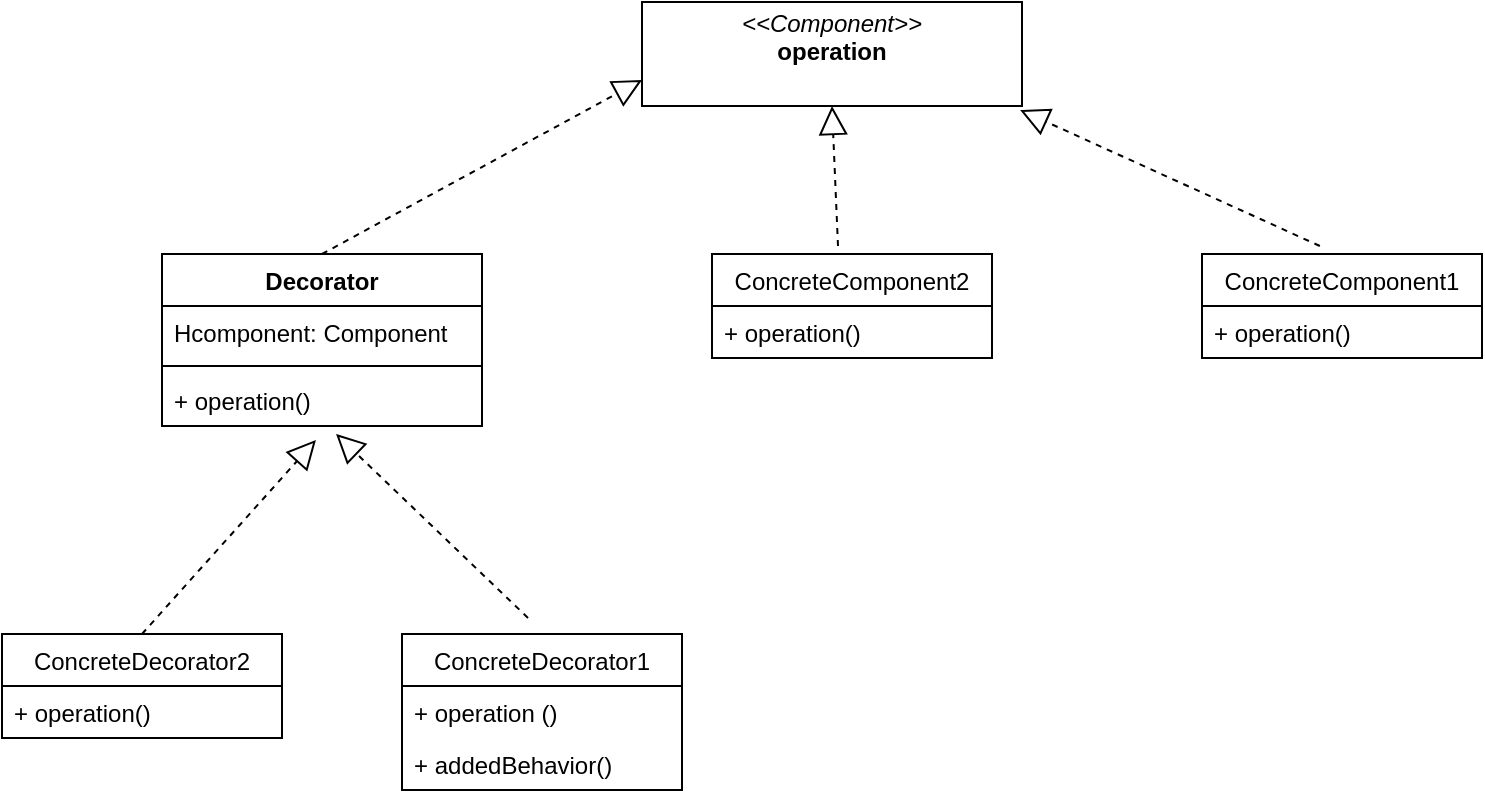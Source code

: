 <mxfile version="11.1.4" type="device"><diagram id="bPbcvlrJrAH97v4x_9c6" name="Page-1"><mxGraphModel dx="868" dy="506" grid="1" gridSize="10" guides="1" tooltips="1" connect="1" arrows="1" fold="1" page="1" pageScale="1" pageWidth="850" pageHeight="1100" math="0" shadow="0"><root><mxCell id="0"/><mxCell id="1" parent="0"/><mxCell id="vaIPKTMjPoyPXSTvZP5R-9" value="ConcreteDecorator2" style="swimlane;fontStyle=0;childLayout=stackLayout;horizontal=1;startSize=26;fillColor=none;horizontalStack=0;resizeParent=1;resizeParentMax=0;resizeLast=0;collapsible=1;marginBottom=0;" vertex="1" parent="1"><mxGeometry y="350" width="140" height="52" as="geometry"/></mxCell><mxCell id="vaIPKTMjPoyPXSTvZP5R-10" value="+ operation()" style="text;strokeColor=none;fillColor=none;align=left;verticalAlign=top;spacingLeft=4;spacingRight=4;overflow=hidden;rotatable=0;points=[[0,0.5],[1,0.5]];portConstraint=eastwest;" vertex="1" parent="vaIPKTMjPoyPXSTvZP5R-9"><mxGeometry y="26" width="140" height="26" as="geometry"/></mxCell><mxCell id="vaIPKTMjPoyPXSTvZP5R-13" value="ConcreteComponent2" style="swimlane;fontStyle=0;childLayout=stackLayout;horizontal=1;startSize=26;fillColor=none;horizontalStack=0;resizeParent=1;resizeParentMax=0;resizeLast=0;collapsible=1;marginBottom=0;" vertex="1" parent="1"><mxGeometry x="355" y="160" width="140" height="52" as="geometry"/></mxCell><mxCell id="vaIPKTMjPoyPXSTvZP5R-14" value="+ operation()" style="text;strokeColor=none;fillColor=none;align=left;verticalAlign=top;spacingLeft=4;spacingRight=4;overflow=hidden;rotatable=0;points=[[0,0.5],[1,0.5]];portConstraint=eastwest;" vertex="1" parent="vaIPKTMjPoyPXSTvZP5R-13"><mxGeometry y="26" width="140" height="26" as="geometry"/></mxCell><mxCell id="vaIPKTMjPoyPXSTvZP5R-17" value="ConcreteComponent1" style="swimlane;fontStyle=0;childLayout=stackLayout;horizontal=1;startSize=26;fillColor=none;horizontalStack=0;resizeParent=1;resizeParentMax=0;resizeLast=0;collapsible=1;marginBottom=0;" vertex="1" parent="1"><mxGeometry x="600" y="160" width="140" height="52" as="geometry"/></mxCell><mxCell id="vaIPKTMjPoyPXSTvZP5R-18" value="+ operation()" style="text;strokeColor=none;fillColor=none;align=left;verticalAlign=top;spacingLeft=4;spacingRight=4;overflow=hidden;rotatable=0;points=[[0,0.5],[1,0.5]];portConstraint=eastwest;" vertex="1" parent="vaIPKTMjPoyPXSTvZP5R-17"><mxGeometry y="26" width="140" height="26" as="geometry"/></mxCell><mxCell id="vaIPKTMjPoyPXSTvZP5R-21" value="ConcreteDecorator1" style="swimlane;fontStyle=0;childLayout=stackLayout;horizontal=1;startSize=26;fillColor=none;horizontalStack=0;resizeParent=1;resizeParentMax=0;resizeLast=0;collapsible=1;marginBottom=0;" vertex="1" parent="1"><mxGeometry x="200" y="350" width="140" height="78" as="geometry"/></mxCell><mxCell id="vaIPKTMjPoyPXSTvZP5R-22" value="+ operation ()" style="text;strokeColor=none;fillColor=none;align=left;verticalAlign=top;spacingLeft=4;spacingRight=4;overflow=hidden;rotatable=0;points=[[0,0.5],[1,0.5]];portConstraint=eastwest;" vertex="1" parent="vaIPKTMjPoyPXSTvZP5R-21"><mxGeometry y="26" width="140" height="26" as="geometry"/></mxCell><mxCell id="vaIPKTMjPoyPXSTvZP5R-23" value="+ addedBehavior()" style="text;strokeColor=none;fillColor=none;align=left;verticalAlign=top;spacingLeft=4;spacingRight=4;overflow=hidden;rotatable=0;points=[[0,0.5],[1,0.5]];portConstraint=eastwest;" vertex="1" parent="vaIPKTMjPoyPXSTvZP5R-21"><mxGeometry y="52" width="140" height="26" as="geometry"/></mxCell><mxCell id="vaIPKTMjPoyPXSTvZP5R-25" value="&lt;p style=&quot;margin: 0px ; margin-top: 4px ; text-align: center&quot;&gt;&lt;i&gt;&amp;lt;&amp;lt;Component&amp;gt;&amp;gt;&lt;/i&gt;&lt;br&gt;&lt;b&gt;operation&lt;/b&gt;&lt;/p&gt;" style="verticalAlign=top;align=left;overflow=fill;fontSize=12;fontFamily=Helvetica;html=1;" vertex="1" parent="1"><mxGeometry x="320" y="34" width="190" height="52" as="geometry"/></mxCell><mxCell id="vaIPKTMjPoyPXSTvZP5R-26" value="Decorator" style="swimlane;fontStyle=1;align=center;verticalAlign=top;childLayout=stackLayout;horizontal=1;startSize=26;horizontalStack=0;resizeParent=1;resizeParentMax=0;resizeLast=0;collapsible=1;marginBottom=0;" vertex="1" parent="1"><mxGeometry x="80" y="160" width="160" height="86" as="geometry"/></mxCell><mxCell id="vaIPKTMjPoyPXSTvZP5R-27" value="Hcomponent: Component" style="text;strokeColor=none;fillColor=none;align=left;verticalAlign=top;spacingLeft=4;spacingRight=4;overflow=hidden;rotatable=0;points=[[0,0.5],[1,0.5]];portConstraint=eastwest;" vertex="1" parent="vaIPKTMjPoyPXSTvZP5R-26"><mxGeometry y="26" width="160" height="26" as="geometry"/></mxCell><mxCell id="vaIPKTMjPoyPXSTvZP5R-28" value="" style="line;strokeWidth=1;fillColor=none;align=left;verticalAlign=middle;spacingTop=-1;spacingLeft=3;spacingRight=3;rotatable=0;labelPosition=right;points=[];portConstraint=eastwest;" vertex="1" parent="vaIPKTMjPoyPXSTvZP5R-26"><mxGeometry y="52" width="160" height="8" as="geometry"/></mxCell><mxCell id="vaIPKTMjPoyPXSTvZP5R-29" value="+ operation()" style="text;strokeColor=none;fillColor=none;align=left;verticalAlign=top;spacingLeft=4;spacingRight=4;overflow=hidden;rotatable=0;points=[[0,0.5],[1,0.5]];portConstraint=eastwest;" vertex="1" parent="vaIPKTMjPoyPXSTvZP5R-26"><mxGeometry y="60" width="160" height="26" as="geometry"/></mxCell><mxCell id="vaIPKTMjPoyPXSTvZP5R-30" value="" style="endArrow=block;dashed=1;endFill=0;endSize=12;html=1;entryX=0;entryY=0.75;entryDx=0;entryDy=0;exitX=0.5;exitY=0;exitDx=0;exitDy=0;" edge="1" parent="1" source="vaIPKTMjPoyPXSTvZP5R-26" target="vaIPKTMjPoyPXSTvZP5R-25"><mxGeometry width="160" relative="1" as="geometry"><mxPoint x="120" y="120" as="sourcePoint"/><mxPoint x="280" y="120" as="targetPoint"/></mxGeometry></mxCell><mxCell id="vaIPKTMjPoyPXSTvZP5R-31" value="" style="endArrow=block;dashed=1;endFill=0;endSize=12;html=1;entryX=0.5;entryY=1;entryDx=0;entryDy=0;exitX=0.45;exitY=-0.077;exitDx=0;exitDy=0;exitPerimeter=0;" edge="1" parent="1" source="vaIPKTMjPoyPXSTvZP5R-13" target="vaIPKTMjPoyPXSTvZP5R-25"><mxGeometry width="160" relative="1" as="geometry"><mxPoint x="330" y="120" as="sourcePoint"/><mxPoint x="470" y="130" as="targetPoint"/></mxGeometry></mxCell><mxCell id="vaIPKTMjPoyPXSTvZP5R-32" value="" style="endArrow=block;dashed=1;endFill=0;endSize=12;html=1;exitX=0.421;exitY=-0.077;exitDx=0;exitDy=0;exitPerimeter=0;entryX=0.995;entryY=1.038;entryDx=0;entryDy=0;entryPerimeter=0;" edge="1" parent="1" source="vaIPKTMjPoyPXSTvZP5R-17" target="vaIPKTMjPoyPXSTvZP5R-25"><mxGeometry width="160" relative="1" as="geometry"><mxPoint x="530" y="110" as="sourcePoint"/><mxPoint x="690" y="110" as="targetPoint"/></mxGeometry></mxCell><mxCell id="vaIPKTMjPoyPXSTvZP5R-33" value="" style="endArrow=block;dashed=1;endFill=0;endSize=12;html=1;entryX=0.481;entryY=1.269;entryDx=0;entryDy=0;entryPerimeter=0;exitX=0.5;exitY=0;exitDx=0;exitDy=0;" edge="1" parent="1" source="vaIPKTMjPoyPXSTvZP5R-9" target="vaIPKTMjPoyPXSTvZP5R-29"><mxGeometry width="160" relative="1" as="geometry"><mxPoint x="20" y="300" as="sourcePoint"/><mxPoint x="180" y="300" as="targetPoint"/></mxGeometry></mxCell><mxCell id="vaIPKTMjPoyPXSTvZP5R-34" value="" style="endArrow=block;dashed=1;endFill=0;endSize=12;html=1;entryX=0.544;entryY=1.154;entryDx=0;entryDy=0;entryPerimeter=0;exitX=0.45;exitY=-0.103;exitDx=0;exitDy=0;exitPerimeter=0;" edge="1" parent="1" source="vaIPKTMjPoyPXSTvZP5R-21" target="vaIPKTMjPoyPXSTvZP5R-29"><mxGeometry width="160" relative="1" as="geometry"><mxPoint x="220" y="300" as="sourcePoint"/><mxPoint x="380" y="300" as="targetPoint"/></mxGeometry></mxCell></root></mxGraphModel></diagram></mxfile>